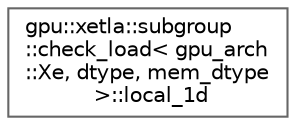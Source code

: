 digraph "Graphical Class Hierarchy"
{
 // LATEX_PDF_SIZE
  bgcolor="transparent";
  edge [fontname=Helvetica,fontsize=10,labelfontname=Helvetica,labelfontsize=10];
  node [fontname=Helvetica,fontsize=10,shape=box,height=0.2,width=0.4];
  rankdir="LR";
  Node0 [id="Node000000",label="gpu::xetla::subgroup\l::check_load\< gpu_arch\l::Xe, dtype, mem_dtype\l \>::local_1d",height=0.2,width=0.4,color="grey40", fillcolor="white", style="filled",URL="$structgpu_1_1xetla_1_1subgroup_1_1check__load_3_01gpu__arch_1_1Xe_00_01dtype_00_01mem__dtype_01_4_1_1local__1d.html",tooltip=" "];
}
